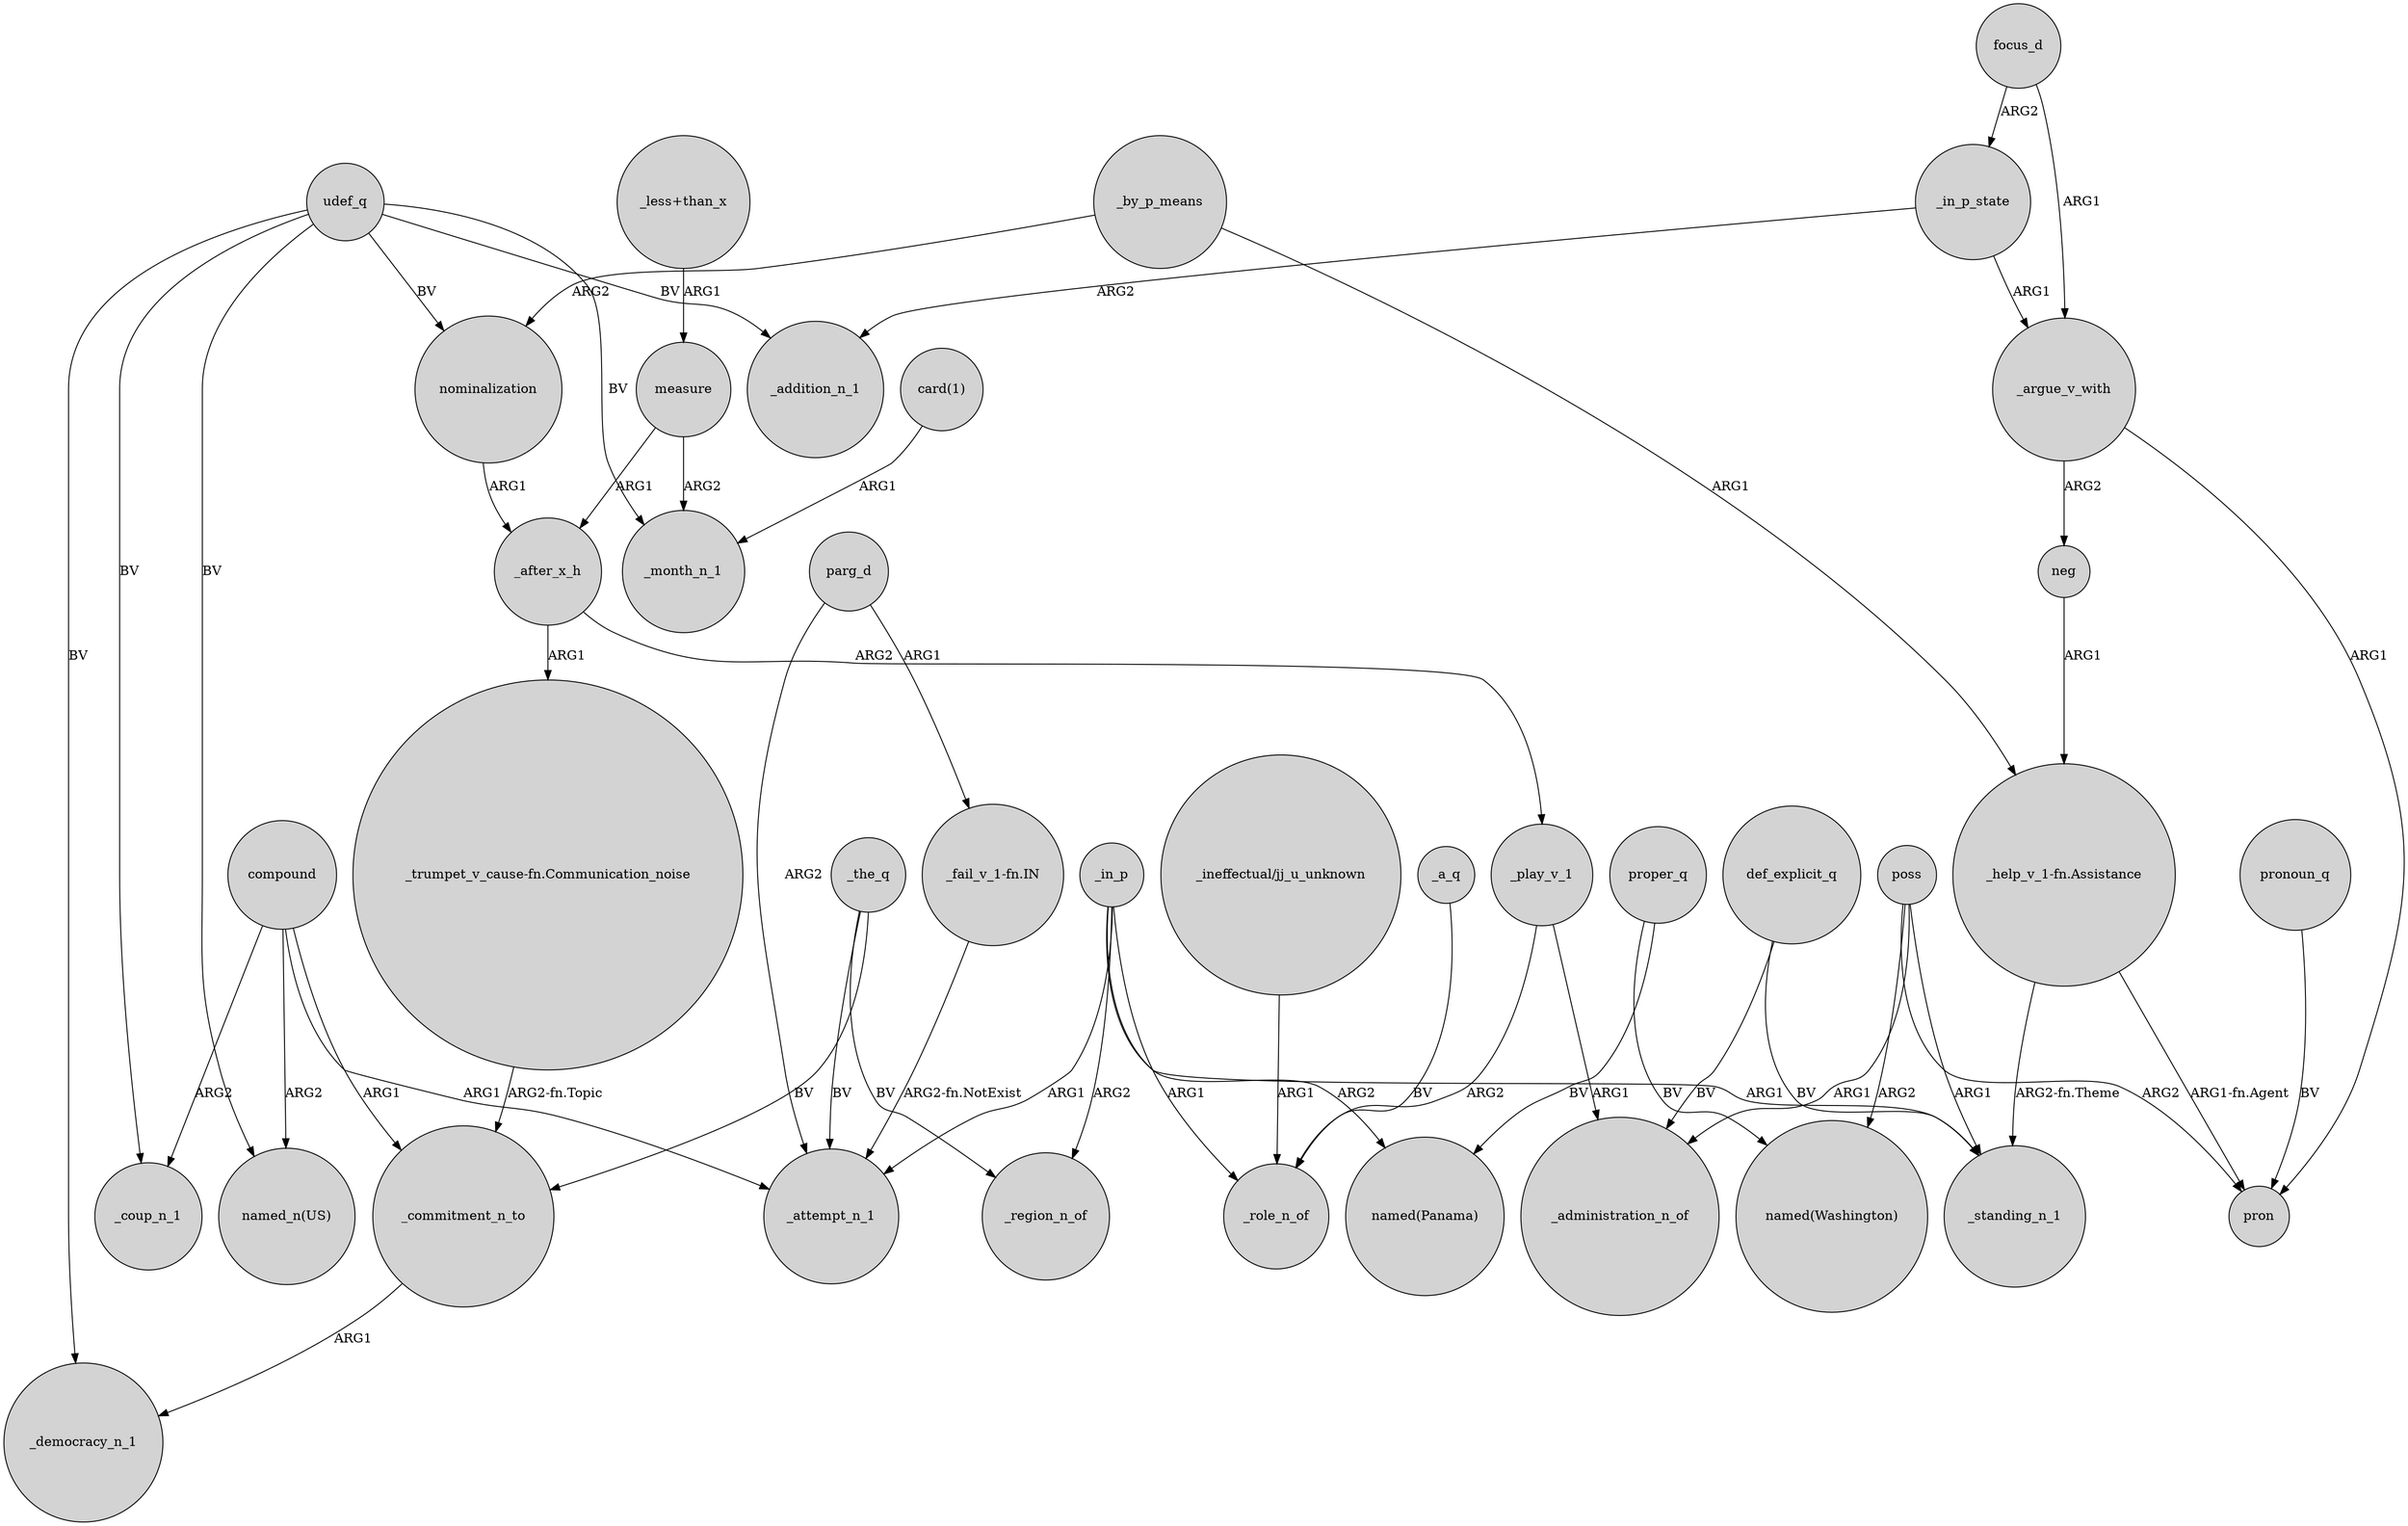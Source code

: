 digraph {
	node [shape=circle style=filled]
	"_trumpet_v_cause-fn.Communication_noise" -> _commitment_n_to [label="ARG2-fn.Topic"]
	focus_d -> _argue_v_with [label=ARG1]
	"_fail_v_1-fn.IN" -> _attempt_n_1 [label="ARG2-fn.NotExist"]
	udef_q -> "named_n(US)" [label=BV]
	_by_p_means -> nominalization [label=ARG2]
	poss -> _administration_n_of [label=ARG1]
	poss -> pron [label=ARG2]
	compound -> _coup_n_1 [label=ARG2]
	_a_q -> _role_n_of [label=BV]
	_in_p_state -> _argue_v_with [label=ARG1]
	compound -> _attempt_n_1 [label=ARG1]
	_the_q -> _commitment_n_to [label=BV]
	_by_p_means -> "_help_v_1-fn.Assistance" [label=ARG1]
	_in_p -> _standing_n_1 [label=ARG1]
	focus_d -> _in_p_state [label=ARG2]
	"card(1)" -> _month_n_1 [label=ARG1]
	udef_q -> _coup_n_1 [label=BV]
	_after_x_h -> _play_v_1 [label=ARG2]
	neg -> "_help_v_1-fn.Assistance" [label=ARG1]
	"_less+than_x" -> measure [label=ARG1]
	udef_q -> _month_n_1 [label=BV]
	compound -> "named_n(US)" [label=ARG2]
	_play_v_1 -> _administration_n_of [label=ARG1]
	def_explicit_q -> _administration_n_of [label=BV]
	_argue_v_with -> neg [label=ARG2]
	proper_q -> "named(Washington)" [label=BV]
	_in_p -> "named(Panama)" [label=ARG2]
	proper_q -> "named(Panama)" [label=BV]
	_argue_v_with -> pron [label=ARG1]
	pronoun_q -> pron [label=BV]
	udef_q -> _democracy_n_1 [label=BV]
	poss -> "named(Washington)" [label=ARG2]
	def_explicit_q -> _standing_n_1 [label=BV]
	_in_p -> _attempt_n_1 [label=ARG1]
	_after_x_h -> "_trumpet_v_cause-fn.Communication_noise" [label=ARG1]
	_the_q -> _attempt_n_1 [label=BV]
	measure -> _month_n_1 [label=ARG2]
	poss -> _standing_n_1 [label=ARG1]
	udef_q -> nominalization [label=BV]
	_in_p_state -> _addition_n_1 [label=ARG2]
	_commitment_n_to -> _democracy_n_1 [label=ARG1]
	nominalization -> _after_x_h [label=ARG1]
	"_help_v_1-fn.Assistance" -> _standing_n_1 [label="ARG2-fn.Theme"]
	"_help_v_1-fn.Assistance" -> pron [label="ARG1-fn.Agent"]
	parg_d -> "_fail_v_1-fn.IN" [label=ARG1]
	_in_p -> _region_n_of [label=ARG2]
	_play_v_1 -> _role_n_of [label=ARG2]
	parg_d -> _attempt_n_1 [label=ARG2]
	measure -> _after_x_h [label=ARG1]
	"_ineffectual/jj_u_unknown" -> _role_n_of [label=ARG1]
	_in_p -> _role_n_of [label=ARG1]
	udef_q -> _addition_n_1 [label=BV]
	_the_q -> _region_n_of [label=BV]
	compound -> _commitment_n_to [label=ARG1]
}
